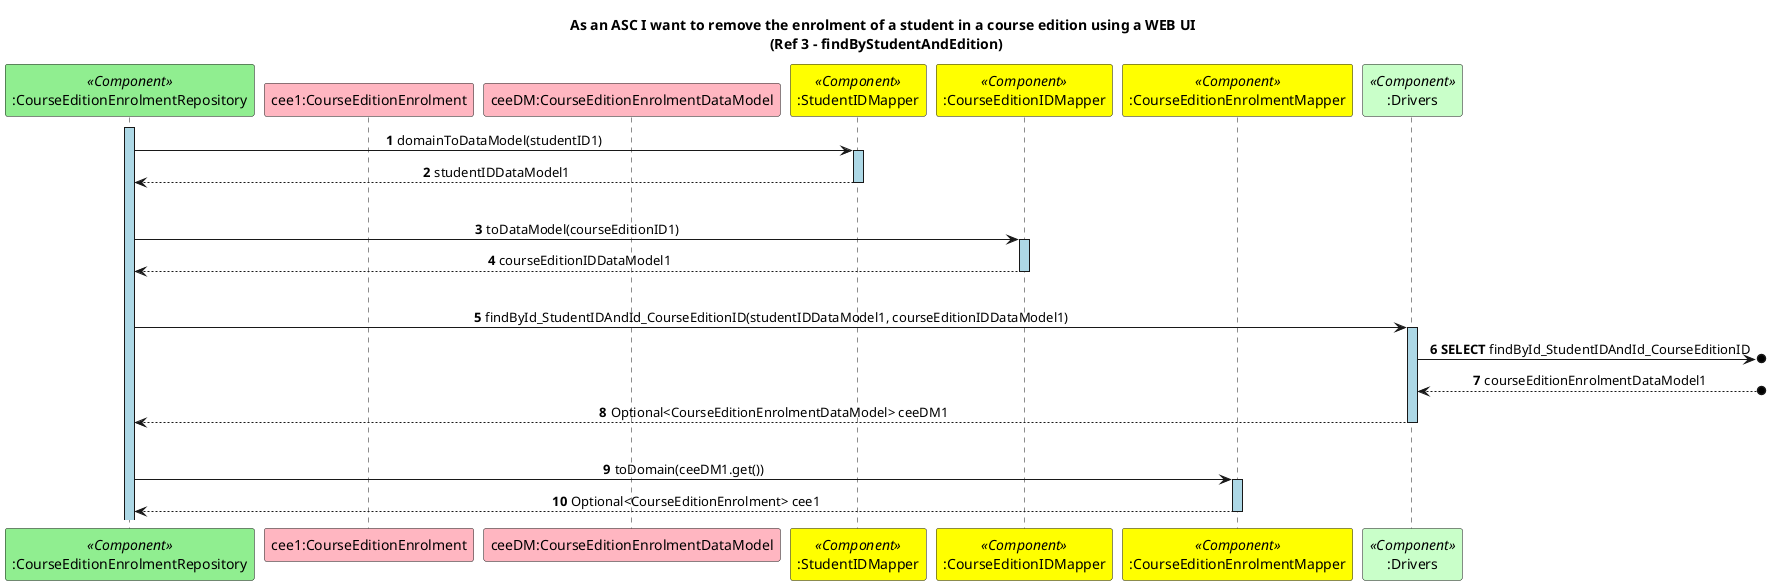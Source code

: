 @startuml
autonumber

title As an ASC I want to remove the enrolment of a student in a course edition using a WEB UI \n (Ref 3 - findByStudentAndEdition)

skinparam sequenceMessageAlign center
skinparam sequenceLifeLineBackgroundColor lightblue

participant ":CourseEditionEnrolmentRepository" as CEER <<Component>> #lightgreen
participant "cee1:CourseEditionEnrolment" as CEE #lightpink
participant "ceeDM:CourseEditionEnrolmentDataModel" as CEEDM #lightpink
participant ":StudentIDMapper" as SIDM <<Component>> #yellow
participant ":CourseEditionIDMapper" as CEIDM <<Component>> #yellow
participant ":CourseEditionEnrolmentMapper" as CEEM <<Component>> #yellow
participant ":Drivers" as D <<Component>> #technology

activate CEER
CEER -> SIDM ++ : domainToDataModel(studentID1)
CEER <-- SIDM -- : studentIDDataModel1
deactivate SIDM
|||
CEER -> CEIDM ++ : toDataModel(courseEditionID1)
CEER <-- CEIDM -- : courseEditionIDDataModel1
deactivate CEIDM
|||
CEER -> D ++: findById_StudentIDAndId_CourseEditionID(studentIDDataModel1, courseEditionIDDataModel1)
D ->o] : **SELECT** findById_StudentIDAndId_CourseEditionID
D <--o] : courseEditionEnrolmentDataModel1
CEER <-- D -- : Optional<CourseEditionEnrolmentDataModel> ceeDM1
|||
CEER -> CEEM ++ : toDomain(ceeDM1.get())
CEER <-- CEEM -- : Optional<CourseEditionEnrolment> cee1
@enduml